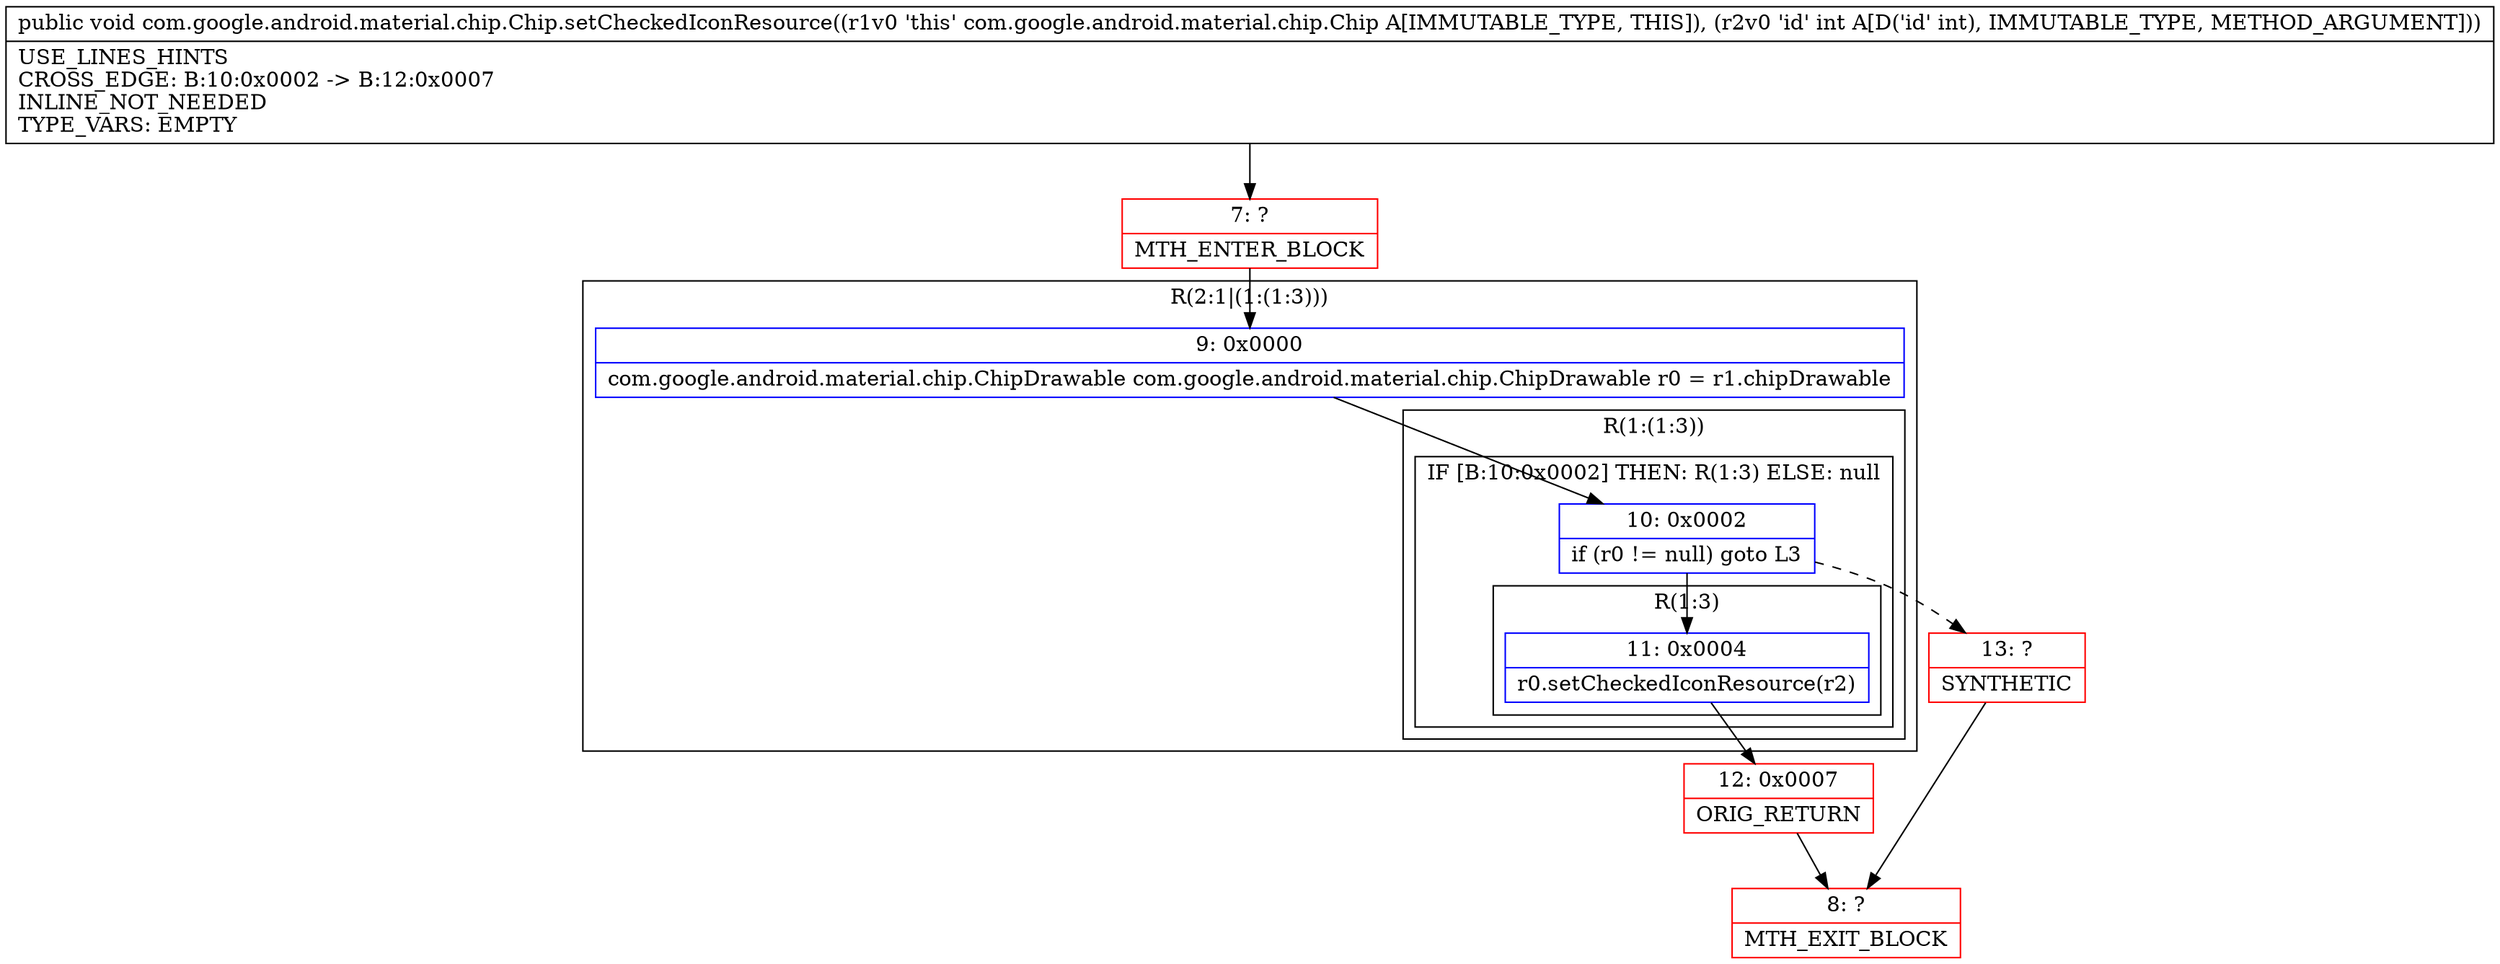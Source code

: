 digraph "CFG forcom.google.android.material.chip.Chip.setCheckedIconResource(I)V" {
subgraph cluster_Region_1512044026 {
label = "R(2:1|(1:(1:3)))";
node [shape=record,color=blue];
Node_9 [shape=record,label="{9\:\ 0x0000|com.google.android.material.chip.ChipDrawable com.google.android.material.chip.ChipDrawable r0 = r1.chipDrawable\l}"];
subgraph cluster_Region_102231070 {
label = "R(1:(1:3))";
node [shape=record,color=blue];
subgraph cluster_IfRegion_592446332 {
label = "IF [B:10:0x0002] THEN: R(1:3) ELSE: null";
node [shape=record,color=blue];
Node_10 [shape=record,label="{10\:\ 0x0002|if (r0 != null) goto L3\l}"];
subgraph cluster_Region_1507844129 {
label = "R(1:3)";
node [shape=record,color=blue];
Node_11 [shape=record,label="{11\:\ 0x0004|r0.setCheckedIconResource(r2)\l}"];
}
}
}
}
Node_7 [shape=record,color=red,label="{7\:\ ?|MTH_ENTER_BLOCK\l}"];
Node_12 [shape=record,color=red,label="{12\:\ 0x0007|ORIG_RETURN\l}"];
Node_8 [shape=record,color=red,label="{8\:\ ?|MTH_EXIT_BLOCK\l}"];
Node_13 [shape=record,color=red,label="{13\:\ ?|SYNTHETIC\l}"];
MethodNode[shape=record,label="{public void com.google.android.material.chip.Chip.setCheckedIconResource((r1v0 'this' com.google.android.material.chip.Chip A[IMMUTABLE_TYPE, THIS]), (r2v0 'id' int A[D('id' int), IMMUTABLE_TYPE, METHOD_ARGUMENT]))  | USE_LINES_HINTS\lCROSS_EDGE: B:10:0x0002 \-\> B:12:0x0007\lINLINE_NOT_NEEDED\lTYPE_VARS: EMPTY\l}"];
MethodNode -> Node_7;Node_9 -> Node_10;
Node_10 -> Node_11;
Node_10 -> Node_13[style=dashed];
Node_11 -> Node_12;
Node_7 -> Node_9;
Node_12 -> Node_8;
Node_13 -> Node_8;
}


